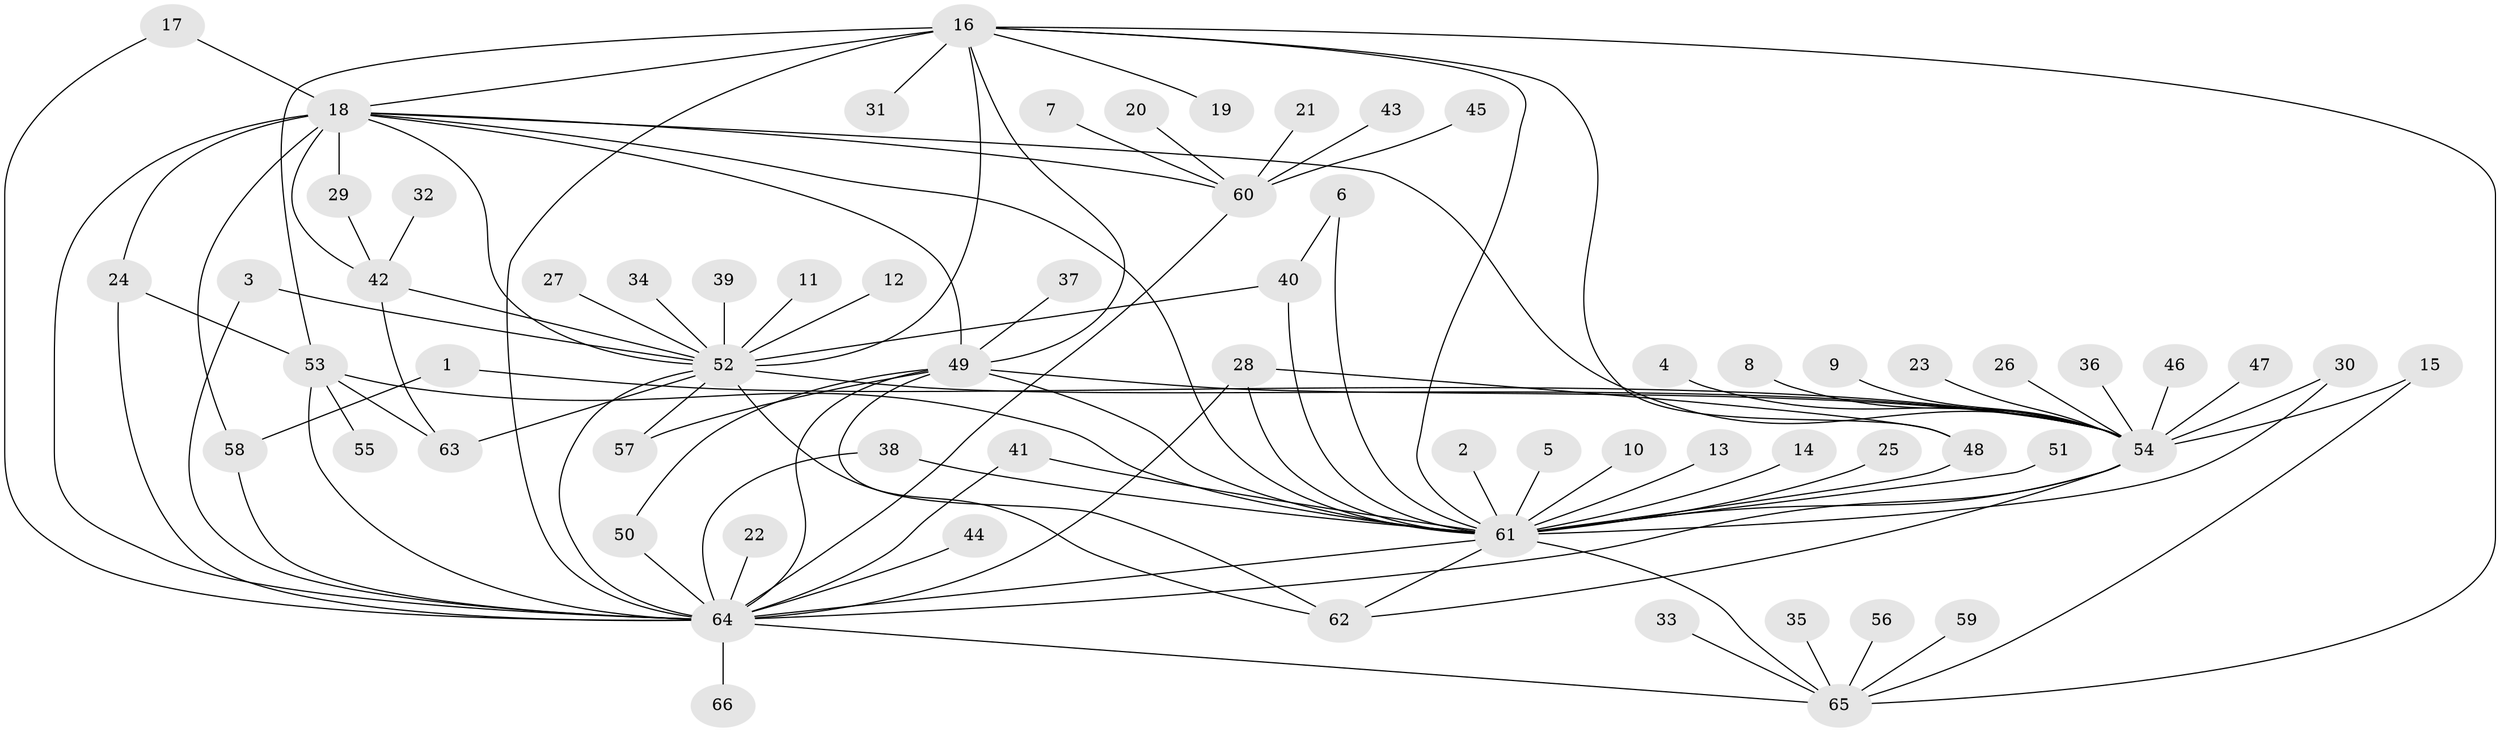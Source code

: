 // original degree distribution, {21: 0.007575757575757576, 24: 0.007575757575757576, 9: 0.022727272727272728, 19: 0.007575757575757576, 2: 0.24242424242424243, 7: 0.030303030303030304, 14: 0.007575757575757576, 17: 0.007575757575757576, 3: 0.14393939393939395, 1: 0.44696969696969696, 4: 0.045454545454545456, 5: 0.030303030303030304}
// Generated by graph-tools (version 1.1) at 2025/49/03/09/25 03:49:51]
// undirected, 66 vertices, 106 edges
graph export_dot {
graph [start="1"]
  node [color=gray90,style=filled];
  1;
  2;
  3;
  4;
  5;
  6;
  7;
  8;
  9;
  10;
  11;
  12;
  13;
  14;
  15;
  16;
  17;
  18;
  19;
  20;
  21;
  22;
  23;
  24;
  25;
  26;
  27;
  28;
  29;
  30;
  31;
  32;
  33;
  34;
  35;
  36;
  37;
  38;
  39;
  40;
  41;
  42;
  43;
  44;
  45;
  46;
  47;
  48;
  49;
  50;
  51;
  52;
  53;
  54;
  55;
  56;
  57;
  58;
  59;
  60;
  61;
  62;
  63;
  64;
  65;
  66;
  1 -- 54 [weight=1.0];
  1 -- 58 [weight=1.0];
  2 -- 61 [weight=1.0];
  3 -- 52 [weight=1.0];
  3 -- 64 [weight=1.0];
  4 -- 54 [weight=1.0];
  5 -- 61 [weight=1.0];
  6 -- 40 [weight=1.0];
  6 -- 61 [weight=1.0];
  7 -- 60 [weight=1.0];
  8 -- 54 [weight=1.0];
  9 -- 54 [weight=1.0];
  10 -- 61 [weight=1.0];
  11 -- 52 [weight=1.0];
  12 -- 52 [weight=1.0];
  13 -- 61 [weight=2.0];
  14 -- 61 [weight=1.0];
  15 -- 54 [weight=1.0];
  15 -- 65 [weight=1.0];
  16 -- 18 [weight=1.0];
  16 -- 19 [weight=1.0];
  16 -- 31 [weight=1.0];
  16 -- 48 [weight=1.0];
  16 -- 49 [weight=1.0];
  16 -- 52 [weight=1.0];
  16 -- 53 [weight=1.0];
  16 -- 61 [weight=1.0];
  16 -- 64 [weight=1.0];
  16 -- 65 [weight=1.0];
  17 -- 18 [weight=1.0];
  17 -- 64 [weight=1.0];
  18 -- 24 [weight=1.0];
  18 -- 29 [weight=1.0];
  18 -- 42 [weight=1.0];
  18 -- 49 [weight=1.0];
  18 -- 52 [weight=1.0];
  18 -- 54 [weight=1.0];
  18 -- 58 [weight=1.0];
  18 -- 60 [weight=1.0];
  18 -- 61 [weight=1.0];
  18 -- 64 [weight=2.0];
  20 -- 60 [weight=1.0];
  21 -- 60 [weight=1.0];
  22 -- 64 [weight=1.0];
  23 -- 54 [weight=1.0];
  24 -- 53 [weight=1.0];
  24 -- 64 [weight=1.0];
  25 -- 61 [weight=1.0];
  26 -- 54 [weight=1.0];
  27 -- 52 [weight=1.0];
  28 -- 48 [weight=1.0];
  28 -- 61 [weight=1.0];
  28 -- 64 [weight=1.0];
  29 -- 42 [weight=1.0];
  30 -- 54 [weight=1.0];
  30 -- 61 [weight=1.0];
  32 -- 42 [weight=1.0];
  33 -- 65 [weight=1.0];
  34 -- 52 [weight=1.0];
  35 -- 65 [weight=1.0];
  36 -- 54 [weight=1.0];
  37 -- 49 [weight=1.0];
  38 -- 61 [weight=1.0];
  38 -- 64 [weight=1.0];
  39 -- 52 [weight=1.0];
  40 -- 52 [weight=1.0];
  40 -- 61 [weight=1.0];
  41 -- 61 [weight=1.0];
  41 -- 64 [weight=1.0];
  42 -- 52 [weight=1.0];
  42 -- 63 [weight=1.0];
  43 -- 60 [weight=1.0];
  44 -- 64 [weight=1.0];
  45 -- 60 [weight=1.0];
  46 -- 54 [weight=1.0];
  47 -- 54 [weight=1.0];
  48 -- 61 [weight=1.0];
  49 -- 50 [weight=1.0];
  49 -- 54 [weight=1.0];
  49 -- 57 [weight=1.0];
  49 -- 61 [weight=1.0];
  49 -- 62 [weight=1.0];
  49 -- 64 [weight=1.0];
  50 -- 64 [weight=1.0];
  51 -- 61 [weight=1.0];
  52 -- 54 [weight=3.0];
  52 -- 57 [weight=1.0];
  52 -- 62 [weight=1.0];
  52 -- 63 [weight=1.0];
  52 -- 64 [weight=1.0];
  53 -- 55 [weight=1.0];
  53 -- 61 [weight=1.0];
  53 -- 63 [weight=1.0];
  53 -- 64 [weight=1.0];
  54 -- 61 [weight=3.0];
  54 -- 62 [weight=1.0];
  54 -- 64 [weight=2.0];
  56 -- 65 [weight=1.0];
  58 -- 64 [weight=1.0];
  59 -- 65 [weight=1.0];
  60 -- 64 [weight=1.0];
  61 -- 62 [weight=1.0];
  61 -- 64 [weight=2.0];
  61 -- 65 [weight=1.0];
  64 -- 65 [weight=1.0];
  64 -- 66 [weight=1.0];
}
